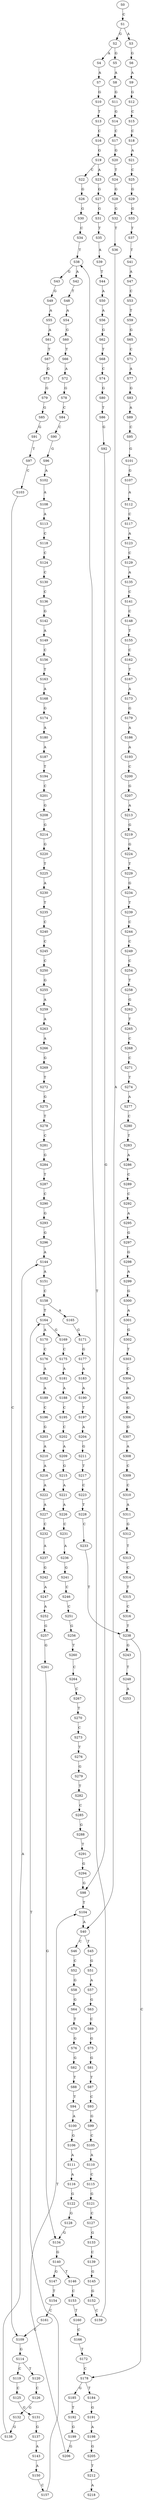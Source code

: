 strict digraph  {
	S0 -> S1 [ label = C ];
	S1 -> S2 [ label = G ];
	S1 -> S3 [ label = A ];
	S2 -> S4 [ label = A ];
	S2 -> S5 [ label = G ];
	S3 -> S6 [ label = G ];
	S4 -> S7 [ label = A ];
	S5 -> S8 [ label = A ];
	S6 -> S9 [ label = A ];
	S7 -> S10 [ label = G ];
	S8 -> S11 [ label = G ];
	S9 -> S12 [ label = G ];
	S10 -> S13 [ label = T ];
	S11 -> S14 [ label = G ];
	S12 -> S15 [ label = C ];
	S13 -> S16 [ label = C ];
	S14 -> S17 [ label = C ];
	S15 -> S18 [ label = C ];
	S16 -> S19 [ label = G ];
	S17 -> S20 [ label = G ];
	S18 -> S21 [ label = A ];
	S19 -> S22 [ label = C ];
	S19 -> S23 [ label = A ];
	S20 -> S24 [ label = T ];
	S21 -> S25 [ label = C ];
	S22 -> S26 [ label = G ];
	S23 -> S27 [ label = G ];
	S24 -> S28 [ label = G ];
	S25 -> S29 [ label = G ];
	S26 -> S30 [ label = G ];
	S27 -> S31 [ label = G ];
	S28 -> S32 [ label = G ];
	S29 -> S33 [ label = G ];
	S30 -> S34 [ label = C ];
	S31 -> S35 [ label = T ];
	S32 -> S36 [ label = T ];
	S33 -> S37 [ label = T ];
	S34 -> S38 [ label = T ];
	S35 -> S39 [ label = A ];
	S36 -> S40 [ label = A ];
	S37 -> S41 [ label = T ];
	S38 -> S42 [ label = A ];
	S38 -> S43 [ label = G ];
	S39 -> S44 [ label = T ];
	S40 -> S45 [ label = T ];
	S40 -> S46 [ label = C ];
	S41 -> S47 [ label = A ];
	S42 -> S48 [ label = T ];
	S43 -> S49 [ label = G ];
	S44 -> S50 [ label = A ];
	S45 -> S51 [ label = G ];
	S46 -> S52 [ label = C ];
	S47 -> S53 [ label = C ];
	S48 -> S54 [ label = A ];
	S49 -> S55 [ label = A ];
	S50 -> S56 [ label = A ];
	S51 -> S57 [ label = A ];
	S52 -> S58 [ label = G ];
	S53 -> S59 [ label = T ];
	S54 -> S60 [ label = G ];
	S55 -> S61 [ label = A ];
	S56 -> S62 [ label = G ];
	S57 -> S63 [ label = G ];
	S58 -> S64 [ label = G ];
	S59 -> S65 [ label = G ];
	S60 -> S66 [ label = T ];
	S61 -> S67 [ label = T ];
	S62 -> S68 [ label = T ];
	S63 -> S69 [ label = C ];
	S64 -> S70 [ label = T ];
	S65 -> S71 [ label = C ];
	S66 -> S72 [ label = A ];
	S67 -> S73 [ label = G ];
	S68 -> S74 [ label = C ];
	S69 -> S75 [ label = G ];
	S70 -> S76 [ label = G ];
	S71 -> S77 [ label = A ];
	S72 -> S78 [ label = G ];
	S73 -> S79 [ label = G ];
	S74 -> S80 [ label = G ];
	S75 -> S81 [ label = G ];
	S76 -> S82 [ label = G ];
	S77 -> S83 [ label = G ];
	S78 -> S84 [ label = C ];
	S79 -> S85 [ label = G ];
	S80 -> S86 [ label = T ];
	S81 -> S87 [ label = T ];
	S82 -> S88 [ label = T ];
	S83 -> S89 [ label = A ];
	S84 -> S90 [ label = C ];
	S85 -> S91 [ label = G ];
	S86 -> S92 [ label = G ];
	S87 -> S93 [ label = C ];
	S88 -> S94 [ label = T ];
	S89 -> S95 [ label = C ];
	S90 -> S96 [ label = G ];
	S91 -> S97 [ label = T ];
	S92 -> S98 [ label = G ];
	S93 -> S99 [ label = G ];
	S94 -> S100 [ label = A ];
	S95 -> S101 [ label = G ];
	S96 -> S102 [ label = A ];
	S97 -> S103 [ label = C ];
	S98 -> S104 [ label = T ];
	S99 -> S105 [ label = C ];
	S100 -> S106 [ label = G ];
	S101 -> S107 [ label = G ];
	S102 -> S108 [ label = A ];
	S103 -> S109 [ label = C ];
	S104 -> S40 [ label = A ];
	S105 -> S110 [ label = A ];
	S106 -> S111 [ label = A ];
	S107 -> S112 [ label = A ];
	S108 -> S113 [ label = A ];
	S109 -> S114 [ label = G ];
	S110 -> S115 [ label = C ];
	S111 -> S116 [ label = A ];
	S112 -> S117 [ label = C ];
	S113 -> S118 [ label = C ];
	S114 -> S119 [ label = C ];
	S114 -> S120 [ label = T ];
	S115 -> S121 [ label = G ];
	S116 -> S122 [ label = G ];
	S117 -> S123 [ label = A ];
	S118 -> S124 [ label = C ];
	S119 -> S125 [ label = C ];
	S120 -> S126 [ label = C ];
	S121 -> S127 [ label = C ];
	S122 -> S128 [ label = G ];
	S123 -> S129 [ label = C ];
	S124 -> S130 [ label = C ];
	S125 -> S131 [ label = G ];
	S126 -> S132 [ label = G ];
	S127 -> S133 [ label = G ];
	S128 -> S134 [ label = G ];
	S129 -> S135 [ label = A ];
	S130 -> S136 [ label = C ];
	S131 -> S137 [ label = G ];
	S132 -> S138 [ label = G ];
	S133 -> S139 [ label = C ];
	S134 -> S140 [ label = G ];
	S135 -> S141 [ label = C ];
	S136 -> S142 [ label = G ];
	S137 -> S143 [ label = A ];
	S138 -> S144 [ label = A ];
	S139 -> S145 [ label = G ];
	S140 -> S146 [ label = T ];
	S140 -> S147 [ label = G ];
	S141 -> S148 [ label = C ];
	S142 -> S149 [ label = A ];
	S143 -> S150 [ label = A ];
	S144 -> S151 [ label = A ];
	S145 -> S152 [ label = G ];
	S146 -> S153 [ label = C ];
	S147 -> S154 [ label = T ];
	S148 -> S155 [ label = T ];
	S149 -> S156 [ label = C ];
	S150 -> S157 [ label = C ];
	S151 -> S158 [ label = C ];
	S152 -> S159 [ label = C ];
	S153 -> S160 [ label = T ];
	S154 -> S161 [ label = C ];
	S155 -> S162 [ label = C ];
	S156 -> S163 [ label = T ];
	S157 -> S164 [ label = T ];
	S158 -> S165 [ label = A ];
	S158 -> S164 [ label = T ];
	S159 -> S38 [ label = T ];
	S160 -> S166 [ label = C ];
	S161 -> S109 [ label = C ];
	S162 -> S167 [ label = T ];
	S163 -> S168 [ label = A ];
	S164 -> S169 [ label = G ];
	S164 -> S170 [ label = A ];
	S165 -> S171 [ label = G ];
	S166 -> S172 [ label = T ];
	S167 -> S173 [ label = A ];
	S168 -> S174 [ label = G ];
	S169 -> S175 [ label = C ];
	S170 -> S176 [ label = C ];
	S171 -> S177 [ label = G ];
	S172 -> S178 [ label = C ];
	S173 -> S179 [ label = G ];
	S174 -> S180 [ label = A ];
	S175 -> S181 [ label = A ];
	S176 -> S182 [ label = A ];
	S177 -> S183 [ label = A ];
	S178 -> S184 [ label = T ];
	S178 -> S185 [ label = G ];
	S179 -> S186 [ label = A ];
	S180 -> S187 [ label = A ];
	S181 -> S188 [ label = A ];
	S182 -> S189 [ label = A ];
	S183 -> S190 [ label = A ];
	S184 -> S191 [ label = G ];
	S185 -> S192 [ label = T ];
	S186 -> S193 [ label = A ];
	S187 -> S194 [ label = T ];
	S188 -> S195 [ label = C ];
	S189 -> S196 [ label = C ];
	S190 -> S197 [ label = T ];
	S191 -> S198 [ label = A ];
	S192 -> S199 [ label = G ];
	S193 -> S200 [ label = C ];
	S194 -> S201 [ label = C ];
	S195 -> S202 [ label = C ];
	S196 -> S203 [ label = G ];
	S197 -> S204 [ label = A ];
	S198 -> S205 [ label = G ];
	S199 -> S206 [ label = G ];
	S200 -> S207 [ label = G ];
	S201 -> S208 [ label = G ];
	S202 -> S209 [ label = A ];
	S203 -> S210 [ label = A ];
	S204 -> S211 [ label = G ];
	S205 -> S212 [ label = T ];
	S206 -> S104 [ label = T ];
	S207 -> S213 [ label = A ];
	S208 -> S214 [ label = G ];
	S209 -> S215 [ label = G ];
	S210 -> S216 [ label = A ];
	S211 -> S217 [ label = T ];
	S212 -> S218 [ label = A ];
	S213 -> S219 [ label = G ];
	S214 -> S220 [ label = G ];
	S215 -> S221 [ label = A ];
	S216 -> S222 [ label = A ];
	S217 -> S223 [ label = C ];
	S219 -> S224 [ label = G ];
	S220 -> S225 [ label = T ];
	S221 -> S226 [ label = A ];
	S222 -> S227 [ label = A ];
	S223 -> S228 [ label = T ];
	S224 -> S229 [ label = T ];
	S225 -> S230 [ label = A ];
	S226 -> S231 [ label = C ];
	S227 -> S232 [ label = C ];
	S228 -> S233 [ label = C ];
	S229 -> S234 [ label = G ];
	S230 -> S235 [ label = T ];
	S231 -> S236 [ label = A ];
	S232 -> S237 [ label = A ];
	S233 -> S238 [ label = T ];
	S234 -> S239 [ label = T ];
	S235 -> S240 [ label = C ];
	S236 -> S241 [ label = G ];
	S237 -> S242 [ label = G ];
	S238 -> S178 [ label = C ];
	S238 -> S243 [ label = G ];
	S239 -> S244 [ label = C ];
	S240 -> S245 [ label = C ];
	S241 -> S246 [ label = C ];
	S242 -> S247 [ label = A ];
	S243 -> S248 [ label = T ];
	S244 -> S249 [ label = C ];
	S245 -> S250 [ label = C ];
	S246 -> S251 [ label = C ];
	S247 -> S252 [ label = A ];
	S248 -> S253 [ label = A ];
	S249 -> S254 [ label = C ];
	S250 -> S255 [ label = G ];
	S251 -> S256 [ label = G ];
	S252 -> S257 [ label = G ];
	S254 -> S258 [ label = T ];
	S255 -> S259 [ label = A ];
	S256 -> S260 [ label = T ];
	S257 -> S261 [ label = G ];
	S258 -> S262 [ label = G ];
	S259 -> S263 [ label = A ];
	S260 -> S264 [ label = C ];
	S261 -> S134 [ label = G ];
	S262 -> S265 [ label = T ];
	S263 -> S266 [ label = A ];
	S264 -> S267 [ label = C ];
	S265 -> S268 [ label = C ];
	S266 -> S269 [ label = G ];
	S267 -> S270 [ label = T ];
	S268 -> S271 [ label = C ];
	S269 -> S272 [ label = T ];
	S270 -> S273 [ label = C ];
	S271 -> S274 [ label = T ];
	S272 -> S275 [ label = G ];
	S273 -> S276 [ label = T ];
	S274 -> S277 [ label = A ];
	S275 -> S278 [ label = T ];
	S276 -> S279 [ label = G ];
	S277 -> S280 [ label = C ];
	S278 -> S281 [ label = C ];
	S279 -> S282 [ label = T ];
	S280 -> S283 [ label = T ];
	S281 -> S284 [ label = G ];
	S282 -> S285 [ label = C ];
	S283 -> S286 [ label = A ];
	S284 -> S287 [ label = T ];
	S285 -> S288 [ label = G ];
	S286 -> S289 [ label = C ];
	S287 -> S290 [ label = C ];
	S288 -> S291 [ label = T ];
	S289 -> S292 [ label = C ];
	S290 -> S293 [ label = G ];
	S291 -> S294 [ label = G ];
	S292 -> S295 [ label = A ];
	S293 -> S296 [ label = G ];
	S294 -> S98 [ label = G ];
	S295 -> S297 [ label = G ];
	S296 -> S144 [ label = A ];
	S297 -> S298 [ label = G ];
	S298 -> S299 [ label = A ];
	S299 -> S300 [ label = G ];
	S300 -> S301 [ label = A ];
	S301 -> S302 [ label = G ];
	S302 -> S303 [ label = T ];
	S303 -> S304 [ label = C ];
	S304 -> S305 [ label = A ];
	S305 -> S306 [ label = G ];
	S306 -> S307 [ label = G ];
	S307 -> S308 [ label = A ];
	S308 -> S309 [ label = C ];
	S309 -> S310 [ label = C ];
	S310 -> S311 [ label = A ];
	S311 -> S312 [ label = G ];
	S312 -> S313 [ label = T ];
	S313 -> S314 [ label = C ];
	S314 -> S315 [ label = T ];
	S315 -> S316 [ label = C ];
	S316 -> S238 [ label = T ];
}
